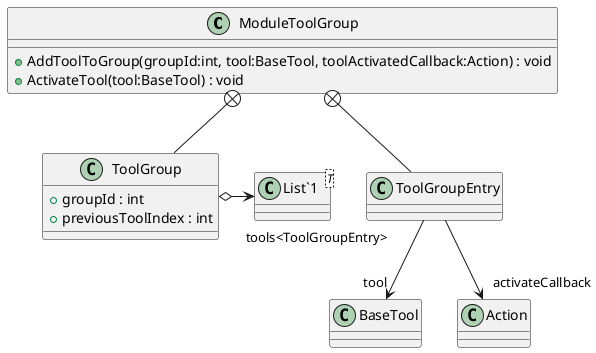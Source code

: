 @startuml
class ModuleToolGroup {
    + AddToolToGroup(groupId:int, tool:BaseTool, toolActivatedCallback:Action) : void
    + ActivateTool(tool:BaseTool) : void
}
class ToolGroupEntry {
}
class ToolGroup {
    + groupId : int
    + previousToolIndex : int
}
class "List`1"<T> {
}
ModuleToolGroup +-- ToolGroupEntry
ToolGroupEntry --> "tool" BaseTool
ToolGroupEntry --> "activateCallback" Action
ModuleToolGroup +-- ToolGroup
ToolGroup o-> "tools<ToolGroupEntry>" "List`1"
@enduml
